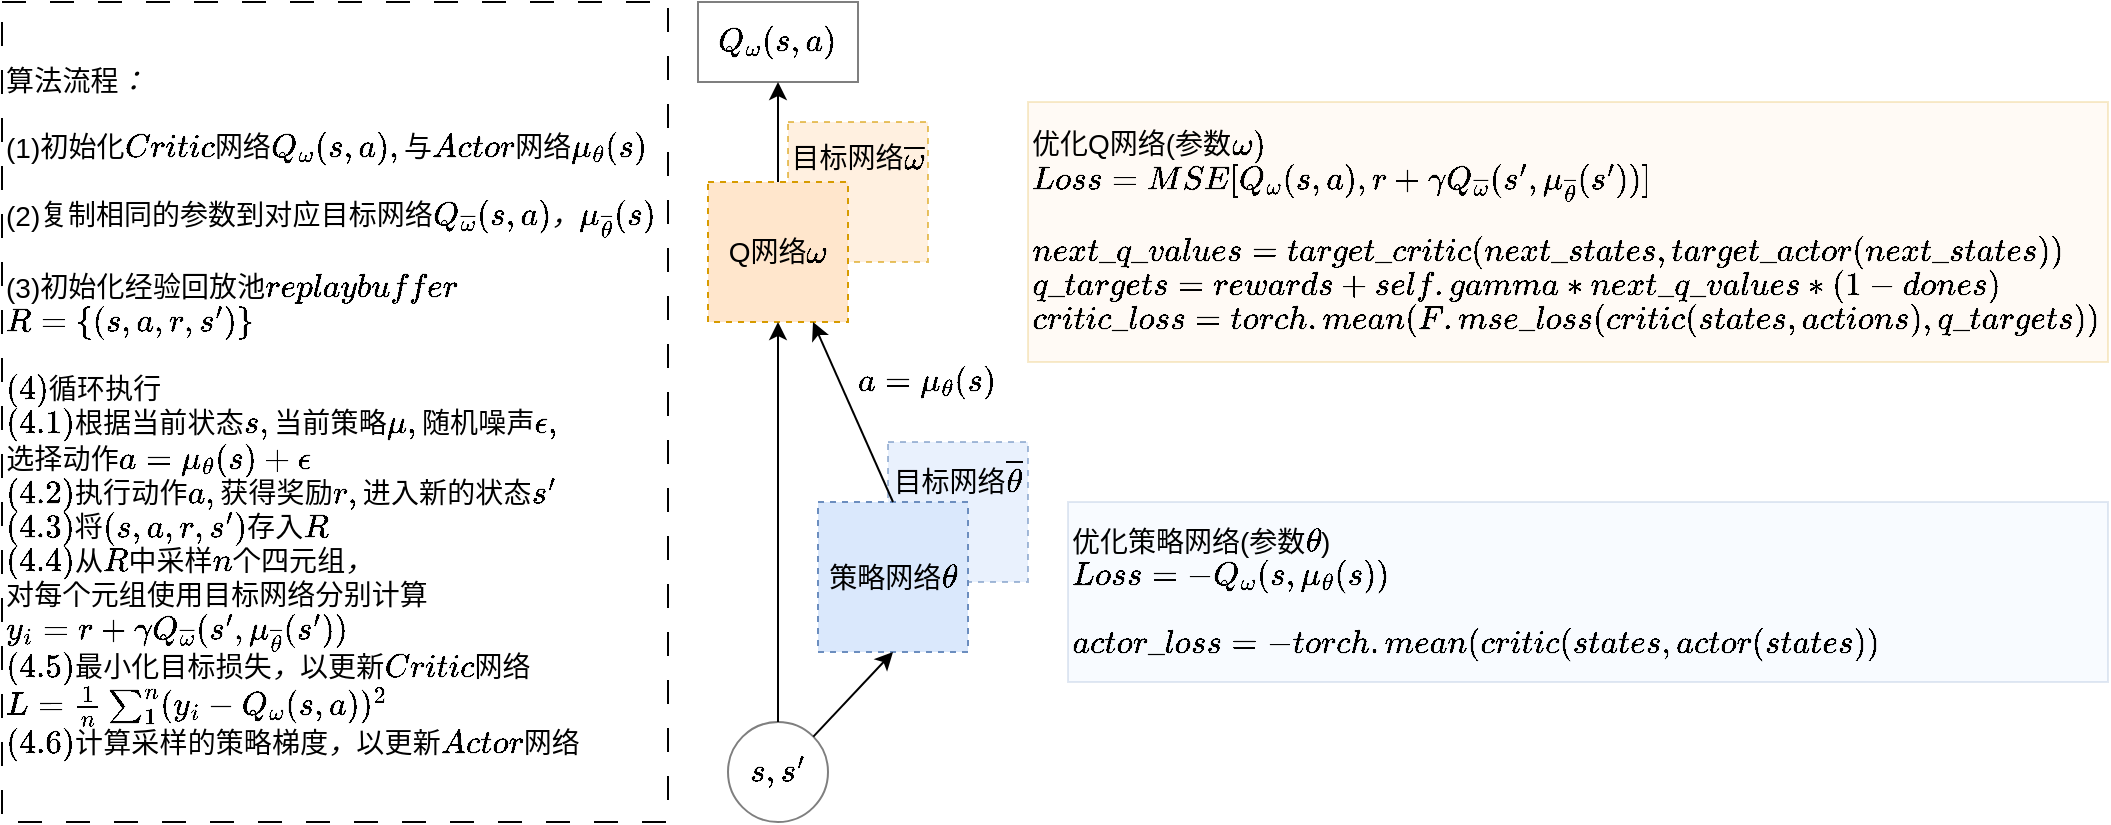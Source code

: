 <mxfile version="22.1.16" type="github">
  <diagram name="第 1 页" id="rKivnOdDJAFtJSjHdzWO">
    <mxGraphModel dx="2071" dy="787" grid="1" gridSize="10" guides="1" tooltips="1" connect="1" arrows="1" fold="1" page="1" pageScale="1" pageWidth="827" pageHeight="1169" math="1" shadow="0">
      <root>
        <mxCell id="0" />
        <mxCell id="1" parent="0" />
        <mxCell id="2qncGRn--N-9Oo_SDniq-1" value="\(a = \mu_\theta&lt;br style=&quot;font-size: 14px;&quot;&gt;(s) \)" style="rounded=0;whiteSpace=wrap;html=1;strokeColor=none;fontSize=14;" vertex="1" parent="1">
          <mxGeometry x="-390" y="400" width="80" height="40" as="geometry" />
        </mxCell>
        <mxCell id="RI4B-3obot8MsITl3LLx-1" value="目标网络\(\overline&lt;br style=&quot;font-size: 14px;&quot;&gt;\theta\)&lt;br style=&quot;font-size: 14px;&quot;&gt;&lt;br style=&quot;font-size: 14px;&quot;&gt;&lt;br style=&quot;font-size: 14px;&quot;&gt;" style="whiteSpace=wrap;html=1;aspect=fixed;dashed=1;fillColor=#dae8fc;strokeColor=#6c8ebf;opacity=60;fontSize=14;" parent="1" vertex="1">
          <mxGeometry x="-370" y="450" width="70" height="70" as="geometry" />
        </mxCell>
        <mxCell id="RI4B-3obot8MsITl3LLx-2" value="目标网络\(\overline&lt;br style=&quot;border-color: var(--border-color); font-size: 14px;&quot;&gt;\omega\)&lt;br style=&quot;font-size: 14px;&quot;&gt;&lt;br style=&quot;font-size: 14px;&quot;&gt;&lt;br style=&quot;font-size: 14px;&quot;&gt;" style="whiteSpace=wrap;html=1;aspect=fixed;dashed=1;fillColor=#ffe6cc;strokeColor=#d79b00;opacity=60;fontSize=14;" parent="1" vertex="1">
          <mxGeometry x="-420" y="290" width="70" height="70" as="geometry" />
        </mxCell>
        <mxCell id="RI4B-3obot8MsITl3LLx-3" style="edgeStyle=orthogonalEdgeStyle;rounded=0;orthogonalLoop=1;jettySize=auto;html=1;entryX=0.5;entryY=1;entryDx=0;entryDy=0;fontSize=14;" parent="1" source="RI4B-3obot8MsITl3LLx-4" target="RI4B-3obot8MsITl3LLx-9" edge="1">
          <mxGeometry relative="1" as="geometry" />
        </mxCell>
        <mxCell id="RI4B-3obot8MsITl3LLx-4" value="Q网络\(\omega\)" style="whiteSpace=wrap;html=1;aspect=fixed;dashed=1;fillColor=#ffe6cc;strokeColor=#d79b00;fontSize=14;" parent="1" vertex="1">
          <mxGeometry x="-460" y="320" width="70" height="70" as="geometry" />
        </mxCell>
        <mxCell id="RI4B-3obot8MsITl3LLx-5" value="策略网络\(\theta\)" style="whiteSpace=wrap;html=1;aspect=fixed;dashed=1;fillColor=#dae8fc;strokeColor=#6c8ebf;fontSize=14;" parent="1" vertex="1">
          <mxGeometry x="-405" y="480" width="75" height="75" as="geometry" />
        </mxCell>
        <mxCell id="RI4B-3obot8MsITl3LLx-7" style="edgeStyle=orthogonalEdgeStyle;rounded=0;orthogonalLoop=1;jettySize=auto;html=1;entryX=0.5;entryY=1;entryDx=0;entryDy=0;fontSize=14;" parent="1" source="RI4B-3obot8MsITl3LLx-8" target="RI4B-3obot8MsITl3LLx-4" edge="1">
          <mxGeometry relative="1" as="geometry" />
        </mxCell>
        <mxCell id="RI4B-3obot8MsITl3LLx-8" value="\(s,s^{\prime}&lt;br style=&quot;font-size: 14px;&quot;&gt;\)" style="ellipse;whiteSpace=wrap;html=1;aspect=fixed;opacity=50;fontSize=14;" parent="1" vertex="1">
          <mxGeometry x="-450" y="590" width="50" height="50" as="geometry" />
        </mxCell>
        <mxCell id="RI4B-3obot8MsITl3LLx-9" value="\(Q_\omega(s,a)\)" style="rounded=0;whiteSpace=wrap;html=1;opacity=50;fontSize=14;" parent="1" vertex="1">
          <mxGeometry x="-465" y="230" width="80" height="40" as="geometry" />
        </mxCell>
        <mxCell id="RI4B-3obot8MsITl3LLx-10" value="" style="endArrow=classic;html=1;rounded=0;exitX=1;exitY=0;exitDx=0;exitDy=0;entryX=0.5;entryY=1;entryDx=0;entryDy=0;fontSize=14;" parent="1" source="RI4B-3obot8MsITl3LLx-8" target="RI4B-3obot8MsITl3LLx-5" edge="1">
          <mxGeometry width="50" height="50" relative="1" as="geometry">
            <mxPoint x="-280" y="460" as="sourcePoint" />
            <mxPoint x="-230" y="410" as="targetPoint" />
          </mxGeometry>
        </mxCell>
        <mxCell id="RI4B-3obot8MsITl3LLx-11" value="" style="endArrow=classic;html=1;rounded=0;exitX=0.5;exitY=0;exitDx=0;exitDy=0;entryX=0.75;entryY=1;entryDx=0;entryDy=0;fontSize=14;" parent="1" source="RI4B-3obot8MsITl3LLx-5" target="RI4B-3obot8MsITl3LLx-4" edge="1">
          <mxGeometry width="50" height="50" relative="1" as="geometry">
            <mxPoint x="-280" y="490" as="sourcePoint" />
            <mxPoint x="-417" y="380" as="targetPoint" />
          </mxGeometry>
        </mxCell>
        <mxCell id="2qncGRn--N-9Oo_SDniq-2" value="&lt;div style=&quot;font-size: 14px;&quot;&gt;&lt;span style=&quot;background-color: initial; font-size: 14px;&quot;&gt;\(算法流程：\)&lt;/span&gt;&lt;/div&gt;&lt;div style=&quot;font-size: 14px;&quot;&gt;&lt;span style=&quot;background-color: initial; font-size: 14px;&quot;&gt;&lt;br style=&quot;font-size: 14px;&quot;&gt;&lt;/span&gt;&lt;/div&gt;(1)\(初始化Critic网络Q_\omega(s,a),与Actor网络\mu_\theta(s)\)&lt;br style=&quot;font-size: 14px;&quot;&gt;&lt;br style=&quot;border-color: var(--border-color); text-align: center; font-size: 14px;&quot;&gt;(2)\(复制相同的参数到对应目标网络Q_\overline\omega(s,a)，&lt;br style=&quot;font-size: 14px;&quot;&gt;\mu_\overline\theta(s)\)&lt;br style=&quot;font-size: 14px;&quot;&gt;&lt;br style=&quot;font-size: 14px;&quot;&gt;(3)\(初始化经验回放池replaybuffer\)&lt;br style=&quot;font-size: 14px;&quot;&gt;\(R = \{\\(s, a, r, s^\prime\\)\}\)&lt;br style=&quot;font-size: 14px;&quot;&gt;&lt;br style=&quot;font-size: 14px;&quot;&gt;\((4)循环执行\)&lt;br style=&quot;font-size: 14px;&quot;&gt;\((4.1)根据当前状态s,当前策略\mu,随机噪声\epsilon,&amp;nbsp;\)&lt;br style=&quot;font-size: 14px;&quot;&gt;\(选择动作a =&amp;nbsp;\mu_\theta(s) + \epsilon\)&lt;br style=&quot;font-size: 14px;&quot;&gt;\((4.2)执行动作a,获得奖励r,进入新的状态s^\prime\)&lt;br style=&quot;font-size: 14px;&quot;&gt;\((4.3)将(s, a, r, s^\prime)存入R\)&lt;br style=&quot;font-size: 14px;&quot;&gt;\((4.4)从R中采样n个四元组，\)&lt;br style=&quot;font-size: 14px;&quot;&gt;\(对每个元组使用目标网络分别计算\)&lt;br style=&quot;font-size: 14px;&quot;&gt;\(y_i = r+\gamma Q_\overline\omega(s^\prime,\mu_\overline\theta(s^\prime)&amp;nbsp;)\)&lt;br style=&quot;font-size: 14px;&quot;&gt;\((4.5)最小化目标损失，以更新Critic 网络\)&lt;br style=&quot;font-size: 14px;&quot;&gt;\(L=\frac{1}{n}\sum_{1}^{n}(y_i-Q_\omega(s,a))^2\)&lt;br style=&quot;font-size: 14px;&quot;&gt;\((4.6)计算采样的策略梯度，以更新Actor网络\)" style="rounded=0;whiteSpace=wrap;html=1;align=left;dashed=1;dashPattern=12 12;fontSize=14;" vertex="1" parent="1">
          <mxGeometry x="-813" y="230" width="333" height="410" as="geometry" />
        </mxCell>
        <mxCell id="2qncGRn--N-9Oo_SDniq-3" value="优化Q网络(参数\(\omega)\)&lt;br style=&quot;font-size: 14px;&quot;&gt;\(Loss = MSE[Q_\omega(s,a), r+\gamma Q_\overline\omega(s^\prime,\mu_\overline\theta(s^\prime))]\)&lt;br style=&quot;font-size: 14px;&quot;&gt;&lt;br style=&quot;font-size: 14px;&quot;&gt;\(next\_q\_values = target\_critic(next\_states, target\_actor(next\_states))\)&lt;br style=&quot;font-size: 14px;&quot;&gt;\(q\_targets = rewards + self.gamma * next\_q\_values * (1 - dones)\)&lt;br style=&quot;font-size: 14px;&quot;&gt;\(critic\_loss = torch.mean(F.mse\_loss(critic(states, actions), q\_targets))\)" style="rounded=0;whiteSpace=wrap;html=1;fillColor=#ffe6cc;strokeColor=#d79b00;opacity=20;align=left;fontSize=14;" vertex="1" parent="1">
          <mxGeometry x="-300" y="280" width="540" height="130" as="geometry" />
        </mxCell>
        <mxCell id="2qncGRn--N-9Oo_SDniq-4" value="优化策略网络(参数\(\theta\))&lt;br style=&quot;font-size: 14px;&quot;&gt;\(Loss = -Q_\omega(s,\mu_\theta(s))\)&lt;br style=&quot;border-color: var(--border-color); font-size: 14px;&quot;&gt;&lt;br style=&quot;font-size: 14px;&quot;&gt;\(actor\_loss = -torch.mean(critic(states,actor(states))\)" style="rounded=0;whiteSpace=wrap;html=1;fillColor=#dae8fc;strokeColor=#6c8ebf;opacity=20;align=left;fontSize=14;" vertex="1" parent="1">
          <mxGeometry x="-280" y="480" width="520" height="90" as="geometry" />
        </mxCell>
      </root>
    </mxGraphModel>
  </diagram>
</mxfile>
